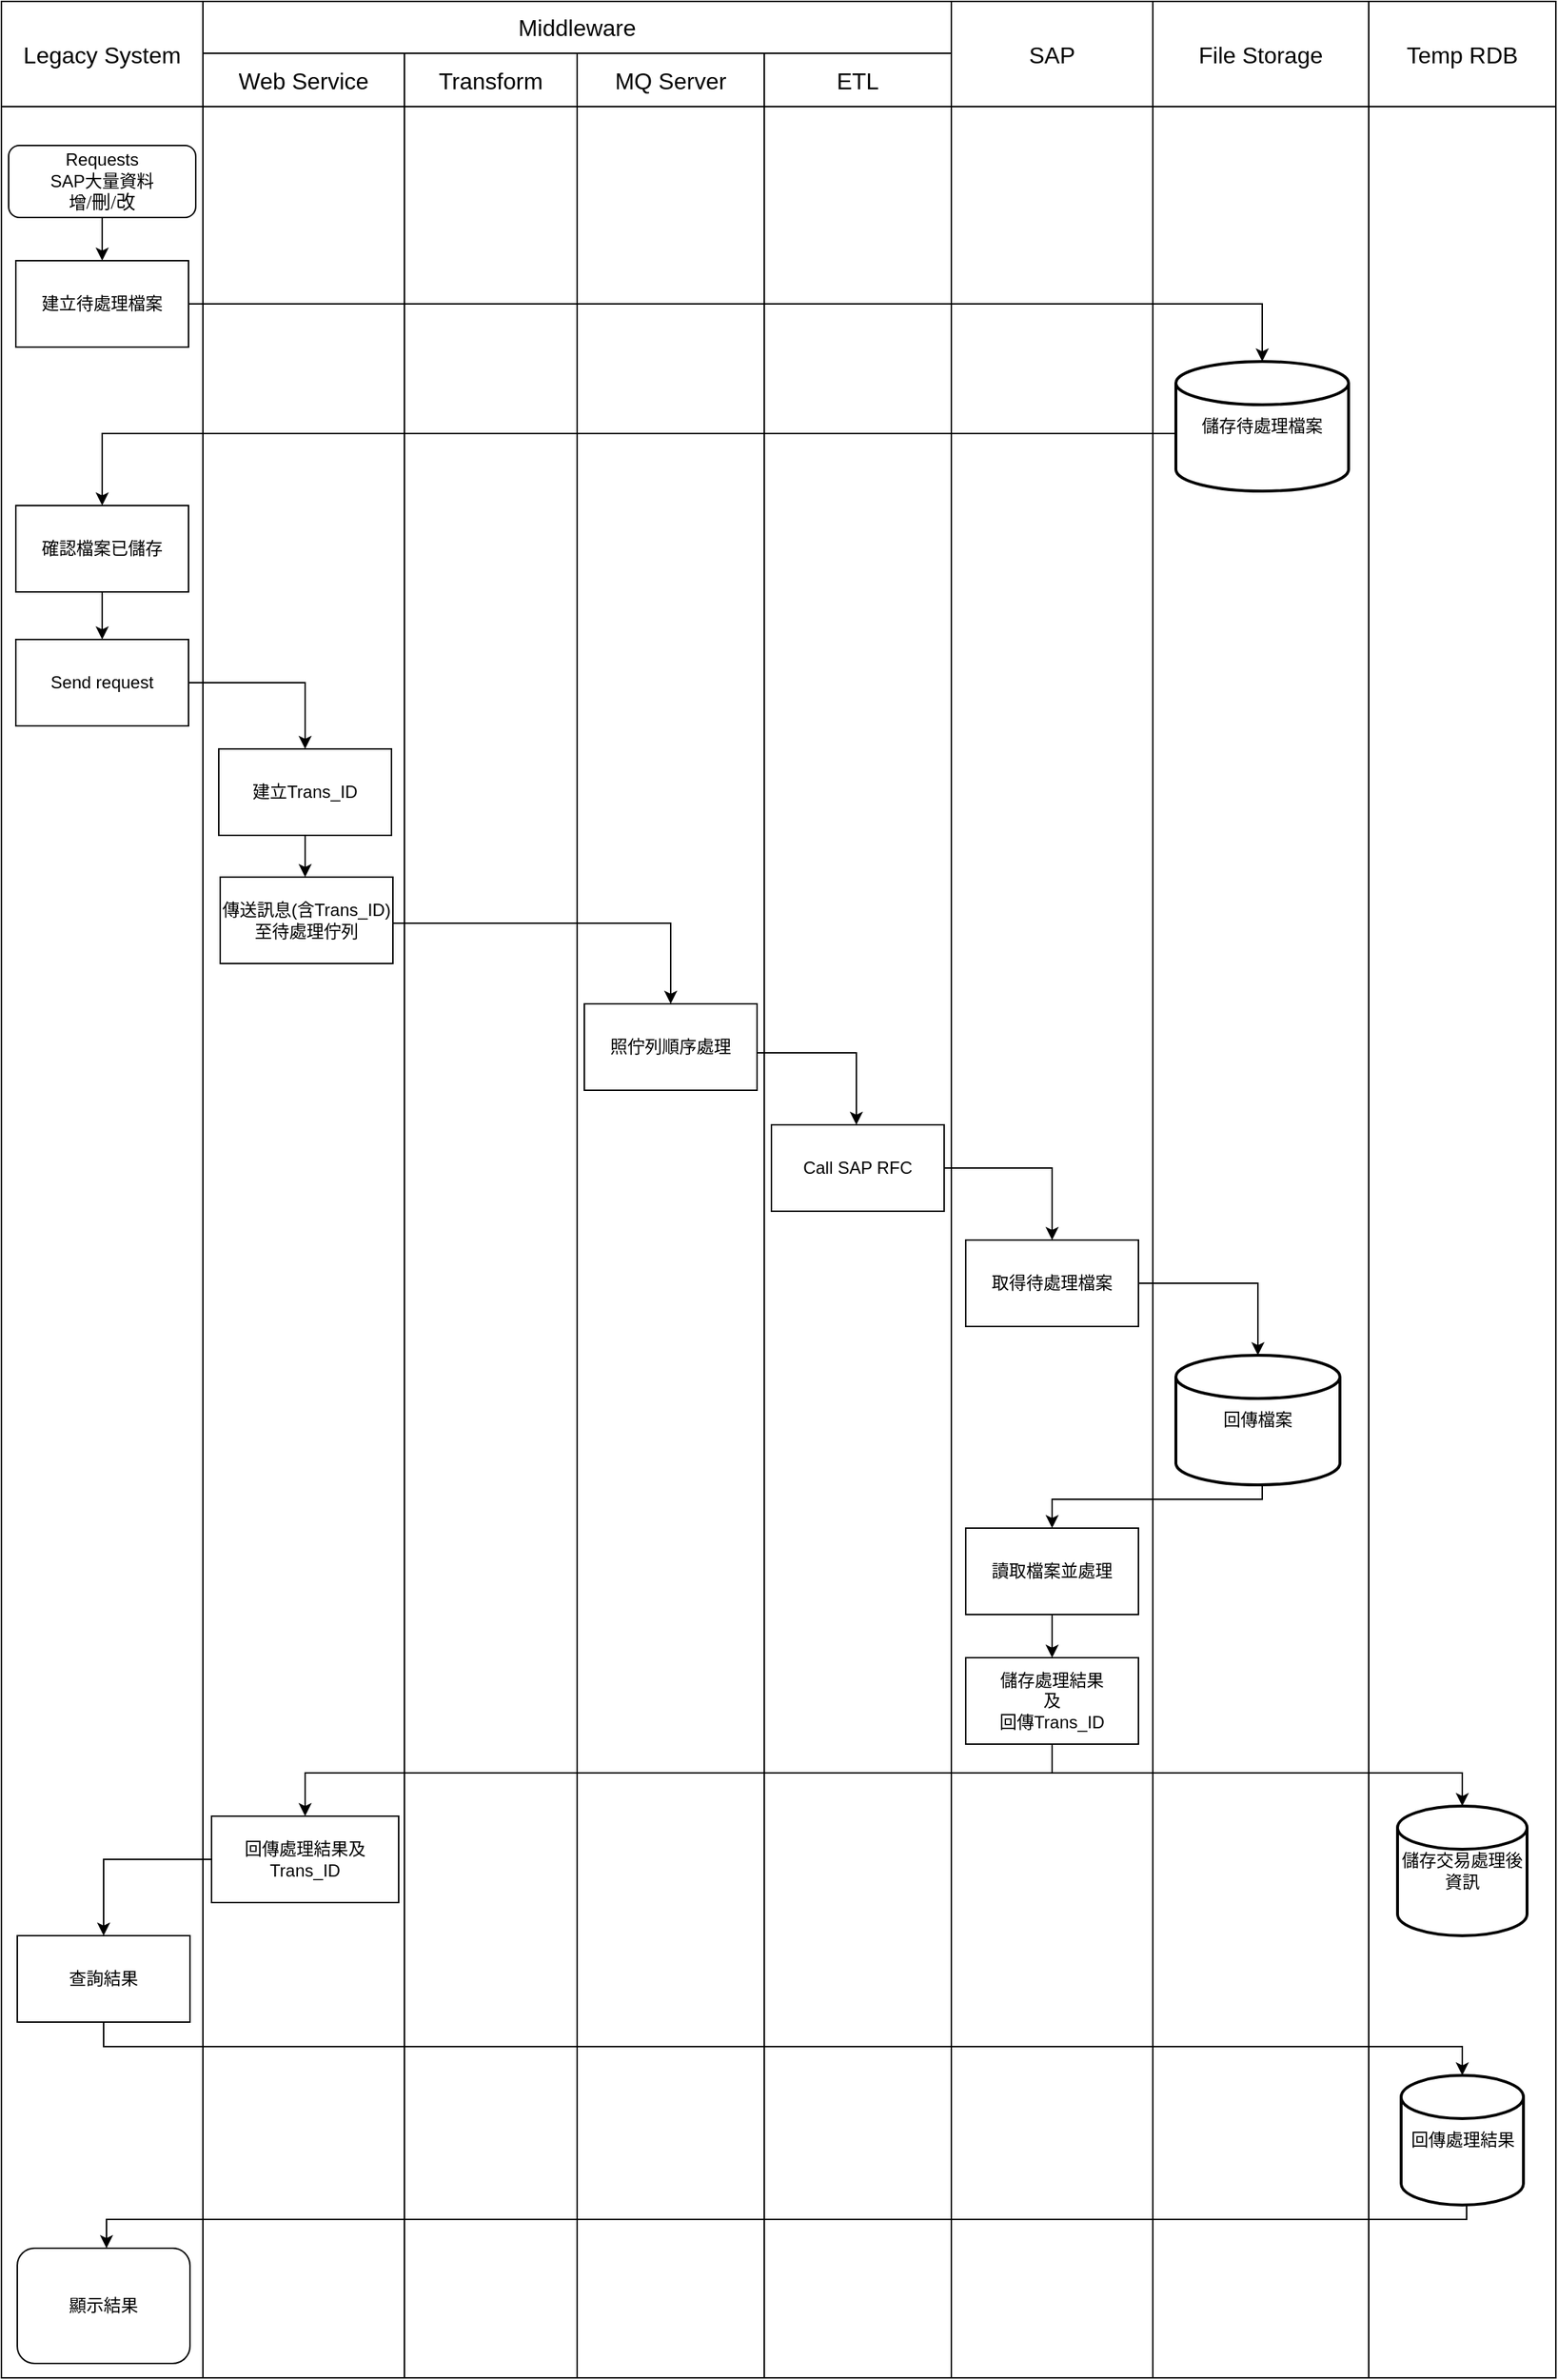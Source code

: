 <mxfile version="22.1.11" type="github">
  <diagram id="C5RBs43oDa-KdzZeNtuy" name="Page-1">
    <mxGraphModel dx="2120" dy="1839" grid="1" gridSize="10" guides="1" tooltips="1" connect="1" arrows="1" fold="1" page="1" pageScale="1" pageWidth="827" pageHeight="1169" math="0" shadow="0">
      <root>
        <mxCell id="WIyWlLk6GJQsqaUBKTNV-0" />
        <mxCell id="WIyWlLk6GJQsqaUBKTNV-1" parent="WIyWlLk6GJQsqaUBKTNV-0" />
        <mxCell id="abffdMrdUMkTcwWsMWbN-68" value="" style="shape=table;startSize=0;container=1;collapsible=0;childLayout=tableLayout;fontSize=16;movable=1;resizable=1;rotatable=1;deletable=1;editable=1;locked=0;connectable=1;" parent="WIyWlLk6GJQsqaUBKTNV-1" vertex="1">
          <mxGeometry x="-800" y="-1160" width="1080" height="1650" as="geometry" />
        </mxCell>
        <mxCell id="abffdMrdUMkTcwWsMWbN-69" value="" style="shape=tableRow;horizontal=0;startSize=0;swimlaneHead=0;swimlaneBody=0;strokeColor=inherit;top=0;left=0;bottom=0;right=0;collapsible=0;dropTarget=0;fillColor=none;points=[[0,0.5],[1,0.5]];portConstraint=eastwest;fontSize=16;" parent="abffdMrdUMkTcwWsMWbN-68" vertex="1">
          <mxGeometry width="1080" height="36" as="geometry" />
        </mxCell>
        <mxCell id="abffdMrdUMkTcwWsMWbN-70" value="Legacy System" style="shape=partialRectangle;html=1;whiteSpace=wrap;connectable=0;strokeColor=inherit;overflow=hidden;fillColor=none;top=0;left=0;bottom=0;right=0;pointerEvents=1;fontSize=16;rowspan=2;colspan=1;" parent="abffdMrdUMkTcwWsMWbN-69" vertex="1">
          <mxGeometry width="140" height="73" as="geometry">
            <mxRectangle width="140" height="36" as="alternateBounds" />
          </mxGeometry>
        </mxCell>
        <mxCell id="abffdMrdUMkTcwWsMWbN-71" value="Middleware" style="shape=partialRectangle;html=1;whiteSpace=wrap;connectable=0;strokeColor=inherit;overflow=hidden;fillColor=none;top=0;left=0;bottom=0;right=0;pointerEvents=1;fontSize=16;rowspan=1;colspan=4;" parent="abffdMrdUMkTcwWsMWbN-69" vertex="1">
          <mxGeometry x="140" width="520" height="36" as="geometry">
            <mxRectangle width="140" height="36" as="alternateBounds" />
          </mxGeometry>
        </mxCell>
        <mxCell id="abffdMrdUMkTcwWsMWbN-72" value="" style="shape=partialRectangle;html=1;whiteSpace=wrap;connectable=0;strokeColor=inherit;overflow=hidden;fillColor=none;top=0;left=0;bottom=0;right=0;pointerEvents=1;fontSize=16;" parent="abffdMrdUMkTcwWsMWbN-69" vertex="1" visible="0">
          <mxGeometry x="280" width="120" height="36" as="geometry">
            <mxRectangle width="120" height="36" as="alternateBounds" />
          </mxGeometry>
        </mxCell>
        <mxCell id="v7u4IJ1Ig2mSw9vjSMqS-14" style="shape=partialRectangle;html=1;whiteSpace=wrap;connectable=0;strokeColor=inherit;overflow=hidden;fillColor=none;top=0;left=0;bottom=0;right=0;pointerEvents=1;fontSize=16;" parent="abffdMrdUMkTcwWsMWbN-69" vertex="1" visible="0">
          <mxGeometry x="400" width="130" height="36" as="geometry">
            <mxRectangle width="130" height="36" as="alternateBounds" />
          </mxGeometry>
        </mxCell>
        <mxCell id="abffdMrdUMkTcwWsMWbN-82" value="" style="shape=partialRectangle;html=1;whiteSpace=wrap;connectable=0;strokeColor=inherit;overflow=hidden;fillColor=none;top=0;left=0;bottom=0;right=0;pointerEvents=1;fontSize=16;" parent="abffdMrdUMkTcwWsMWbN-69" vertex="1" visible="0">
          <mxGeometry x="530" width="130" height="36" as="geometry">
            <mxRectangle width="130" height="36" as="alternateBounds" />
          </mxGeometry>
        </mxCell>
        <mxCell id="abffdMrdUMkTcwWsMWbN-174" value="SAP" style="shape=partialRectangle;html=1;whiteSpace=wrap;connectable=0;strokeColor=inherit;overflow=hidden;fillColor=none;top=0;left=0;bottom=0;right=0;pointerEvents=1;fontSize=16;rowspan=2;colspan=1;" parent="abffdMrdUMkTcwWsMWbN-69" vertex="1">
          <mxGeometry x="660" width="140" height="73" as="geometry">
            <mxRectangle width="140" height="36" as="alternateBounds" />
          </mxGeometry>
        </mxCell>
        <mxCell id="abffdMrdUMkTcwWsMWbN-187" value="File Storage" style="shape=partialRectangle;html=1;whiteSpace=wrap;connectable=0;strokeColor=inherit;overflow=hidden;fillColor=none;top=0;left=0;bottom=0;right=0;pointerEvents=1;fontSize=16;rowspan=2;colspan=1;" parent="abffdMrdUMkTcwWsMWbN-69" vertex="1">
          <mxGeometry x="800" width="150" height="73" as="geometry">
            <mxRectangle width="150" height="36" as="alternateBounds" />
          </mxGeometry>
        </mxCell>
        <mxCell id="v7u4IJ1Ig2mSw9vjSMqS-2" value="Temp RDB" style="shape=partialRectangle;html=1;whiteSpace=wrap;connectable=0;strokeColor=inherit;overflow=hidden;fillColor=none;top=0;left=0;bottom=0;right=0;pointerEvents=1;fontSize=16;rowspan=2;colspan=1;" parent="abffdMrdUMkTcwWsMWbN-69" vertex="1">
          <mxGeometry x="950" width="130" height="73" as="geometry">
            <mxRectangle width="130" height="36" as="alternateBounds" />
          </mxGeometry>
        </mxCell>
        <mxCell id="abffdMrdUMkTcwWsMWbN-166" style="shape=tableRow;horizontal=0;startSize=0;swimlaneHead=0;swimlaneBody=0;strokeColor=inherit;top=0;left=0;bottom=0;right=0;collapsible=0;dropTarget=0;fillColor=none;points=[[0,0.5],[1,0.5]];portConstraint=eastwest;fontSize=16;" parent="abffdMrdUMkTcwWsMWbN-68" vertex="1">
          <mxGeometry y="36" width="1080" height="37" as="geometry" />
        </mxCell>
        <mxCell id="abffdMrdUMkTcwWsMWbN-167" style="shape=partialRectangle;html=1;whiteSpace=wrap;connectable=0;strokeColor=inherit;overflow=hidden;fillColor=none;top=0;left=0;bottom=0;right=0;pointerEvents=1;fontSize=16;" parent="abffdMrdUMkTcwWsMWbN-166" vertex="1" visible="0">
          <mxGeometry width="140" height="37" as="geometry">
            <mxRectangle width="140" height="37" as="alternateBounds" />
          </mxGeometry>
        </mxCell>
        <mxCell id="abffdMrdUMkTcwWsMWbN-168" value="Web Service" style="shape=partialRectangle;html=1;whiteSpace=wrap;connectable=0;strokeColor=inherit;overflow=hidden;fillColor=none;top=0;left=0;bottom=0;right=0;pointerEvents=1;fontSize=16;" parent="abffdMrdUMkTcwWsMWbN-166" vertex="1">
          <mxGeometry x="140" width="140" height="37" as="geometry">
            <mxRectangle width="140" height="37" as="alternateBounds" />
          </mxGeometry>
        </mxCell>
        <mxCell id="abffdMrdUMkTcwWsMWbN-169" value="Transform" style="shape=partialRectangle;html=1;whiteSpace=wrap;connectable=0;strokeColor=inherit;overflow=hidden;fillColor=none;top=0;left=0;bottom=0;right=0;pointerEvents=1;fontSize=16;" parent="abffdMrdUMkTcwWsMWbN-166" vertex="1">
          <mxGeometry x="280" width="120" height="37" as="geometry">
            <mxRectangle width="120" height="37" as="alternateBounds" />
          </mxGeometry>
        </mxCell>
        <mxCell id="v7u4IJ1Ig2mSw9vjSMqS-15" value="MQ Server" style="shape=partialRectangle;html=1;whiteSpace=wrap;connectable=0;strokeColor=inherit;overflow=hidden;fillColor=none;top=0;left=0;bottom=0;right=0;pointerEvents=1;fontSize=16;" parent="abffdMrdUMkTcwWsMWbN-166" vertex="1">
          <mxGeometry x="400" width="130" height="37" as="geometry">
            <mxRectangle width="130" height="37" as="alternateBounds" />
          </mxGeometry>
        </mxCell>
        <mxCell id="abffdMrdUMkTcwWsMWbN-170" value="ETL" style="shape=partialRectangle;html=1;whiteSpace=wrap;connectable=0;strokeColor=inherit;overflow=hidden;fillColor=none;top=0;left=0;bottom=0;right=0;pointerEvents=1;fontSize=16;" parent="abffdMrdUMkTcwWsMWbN-166" vertex="1">
          <mxGeometry x="530" width="130" height="37" as="geometry">
            <mxRectangle width="130" height="37" as="alternateBounds" />
          </mxGeometry>
        </mxCell>
        <mxCell id="abffdMrdUMkTcwWsMWbN-175" style="shape=partialRectangle;html=1;whiteSpace=wrap;connectable=0;strokeColor=inherit;overflow=hidden;fillColor=none;top=0;left=0;bottom=0;right=0;pointerEvents=1;fontSize=16;" parent="abffdMrdUMkTcwWsMWbN-166" vertex="1" visible="0">
          <mxGeometry x="660" width="140" height="37" as="geometry">
            <mxRectangle width="140" height="37" as="alternateBounds" />
          </mxGeometry>
        </mxCell>
        <mxCell id="abffdMrdUMkTcwWsMWbN-188" style="shape=partialRectangle;html=1;whiteSpace=wrap;connectable=0;strokeColor=inherit;overflow=hidden;fillColor=none;top=0;left=0;bottom=0;right=0;pointerEvents=1;fontSize=16;" parent="abffdMrdUMkTcwWsMWbN-166" vertex="1" visible="0">
          <mxGeometry x="800" width="150" height="37" as="geometry">
            <mxRectangle width="150" height="37" as="alternateBounds" />
          </mxGeometry>
        </mxCell>
        <mxCell id="v7u4IJ1Ig2mSw9vjSMqS-3" style="shape=partialRectangle;html=1;whiteSpace=wrap;connectable=0;strokeColor=inherit;overflow=hidden;fillColor=none;top=0;left=0;bottom=0;right=0;pointerEvents=1;fontSize=16;" parent="abffdMrdUMkTcwWsMWbN-166" vertex="1" visible="0">
          <mxGeometry x="950" width="130" height="37" as="geometry">
            <mxRectangle width="130" height="37" as="alternateBounds" />
          </mxGeometry>
        </mxCell>
        <mxCell id="abffdMrdUMkTcwWsMWbN-73" value="" style="shape=tableRow;horizontal=0;startSize=0;swimlaneHead=0;swimlaneBody=0;strokeColor=inherit;top=0;left=0;bottom=0;right=0;collapsible=0;dropTarget=0;fillColor=none;points=[[0,0.5],[1,0.5]];portConstraint=eastwest;fontSize=16;" parent="abffdMrdUMkTcwWsMWbN-68" vertex="1">
          <mxGeometry y="73" width="1080" height="1577" as="geometry" />
        </mxCell>
        <mxCell id="abffdMrdUMkTcwWsMWbN-74" value="" style="shape=partialRectangle;html=1;whiteSpace=wrap;connectable=0;strokeColor=inherit;overflow=hidden;fillColor=none;top=0;left=0;bottom=0;right=0;pointerEvents=1;fontSize=16;" parent="abffdMrdUMkTcwWsMWbN-73" vertex="1">
          <mxGeometry width="140" height="1577" as="geometry">
            <mxRectangle width="140" height="1577" as="alternateBounds" />
          </mxGeometry>
        </mxCell>
        <mxCell id="abffdMrdUMkTcwWsMWbN-76" value="" style="shape=partialRectangle;html=1;whiteSpace=wrap;connectable=0;strokeColor=inherit;overflow=hidden;fillColor=none;top=0;left=0;bottom=0;right=0;pointerEvents=1;fontSize=16;" parent="abffdMrdUMkTcwWsMWbN-73" vertex="1">
          <mxGeometry x="140" width="140" height="1577" as="geometry">
            <mxRectangle width="140" height="1577" as="alternateBounds" />
          </mxGeometry>
        </mxCell>
        <mxCell id="abffdMrdUMkTcwWsMWbN-83" style="shape=partialRectangle;html=1;whiteSpace=wrap;connectable=0;strokeColor=inherit;overflow=hidden;fillColor=none;top=0;left=0;bottom=0;right=0;pointerEvents=1;fontSize=16;" parent="abffdMrdUMkTcwWsMWbN-73" vertex="1">
          <mxGeometry x="280" width="120" height="1577" as="geometry">
            <mxRectangle width="120" height="1577" as="alternateBounds" />
          </mxGeometry>
        </mxCell>
        <mxCell id="v7u4IJ1Ig2mSw9vjSMqS-16" style="shape=partialRectangle;html=1;whiteSpace=wrap;connectable=0;strokeColor=inherit;overflow=hidden;fillColor=none;top=0;left=0;bottom=0;right=0;pointerEvents=1;fontSize=16;" parent="abffdMrdUMkTcwWsMWbN-73" vertex="1">
          <mxGeometry x="400" width="130" height="1577" as="geometry">
            <mxRectangle width="130" height="1577" as="alternateBounds" />
          </mxGeometry>
        </mxCell>
        <mxCell id="abffdMrdUMkTcwWsMWbN-134" value="" style="whiteSpace=wrap;html=1;rounded=0;glass=0;strokeWidth=1;shadow=0;" parent="abffdMrdUMkTcwWsMWbN-73" vertex="1">
          <mxGeometry x="530" width="130" height="1577" as="geometry">
            <mxRectangle width="130" height="1577" as="alternateBounds" />
          </mxGeometry>
        </mxCell>
        <mxCell id="abffdMrdUMkTcwWsMWbN-176" style="whiteSpace=wrap;html=1;rounded=0;glass=0;strokeWidth=1;shadow=0;" parent="abffdMrdUMkTcwWsMWbN-73" vertex="1">
          <mxGeometry x="660" width="140" height="1577" as="geometry">
            <mxRectangle width="140" height="1577" as="alternateBounds" />
          </mxGeometry>
        </mxCell>
        <mxCell id="abffdMrdUMkTcwWsMWbN-189" style="whiteSpace=wrap;html=1;rounded=0;glass=0;strokeWidth=1;shadow=0;" parent="abffdMrdUMkTcwWsMWbN-73" vertex="1">
          <mxGeometry x="800" width="150" height="1577" as="geometry">
            <mxRectangle width="150" height="1577" as="alternateBounds" />
          </mxGeometry>
        </mxCell>
        <mxCell id="v7u4IJ1Ig2mSw9vjSMqS-4" style="whiteSpace=wrap;html=1;rounded=0;glass=0;strokeWidth=1;shadow=0;" parent="abffdMrdUMkTcwWsMWbN-73" vertex="1">
          <mxGeometry x="950" width="130" height="1577" as="geometry">
            <mxRectangle width="130" height="1577" as="alternateBounds" />
          </mxGeometry>
        </mxCell>
        <mxCell id="abffdMrdUMkTcwWsMWbN-136" value="" style="whiteSpace=wrap;html=1;rounded=0;glass=0;strokeWidth=1;shadow=0;" parent="abffdMrdUMkTcwWsMWbN-73" vertex="1">
          <mxGeometry x="1080" width="NaN" height="1577" as="geometry">
            <mxRectangle width="NaN" height="1577" as="alternateBounds" />
          </mxGeometry>
        </mxCell>
        <mxCell id="abffdMrdUMkTcwWsMWbN-75" value="" style="shape=partialRectangle;html=1;whiteSpace=wrap;connectable=0;strokeColor=inherit;overflow=hidden;fillColor=none;top=0;left=0;bottom=0;right=0;pointerEvents=1;fontSize=16;" parent="abffdMrdUMkTcwWsMWbN-73" vertex="1">
          <mxGeometry width="NaN" height="1577" as="geometry">
            <mxRectangle width="NaN" height="1577" as="alternateBounds" />
          </mxGeometry>
        </mxCell>
        <mxCell id="pjmQhd94HkWBZCsHaTaf-5" style="edgeStyle=orthogonalEdgeStyle;rounded=0;orthogonalLoop=1;jettySize=auto;html=1;" parent="WIyWlLk6GJQsqaUBKTNV-1" source="abffdMrdUMkTcwWsMWbN-85" target="pjmQhd94HkWBZCsHaTaf-4" edge="1">
          <mxGeometry relative="1" as="geometry" />
        </mxCell>
        <mxCell id="abffdMrdUMkTcwWsMWbN-85" value="Requests&lt;br&gt;SAP大量資料&lt;br&gt;增&lt;span style=&quot;font-size:10.0pt;mso-bidi-font-size:11.0pt;font-family:SimSun;&lt;br/&gt;mso-fareast-font-family:新細明體;mso-fareast-theme-font:minor-fareast;mso-bidi-font-family:&lt;br/&gt;SimSun;mso-ansi-language:EN-US;mso-fareast-language:ZH-TW;mso-bidi-language:&lt;br/&gt;AR-SA&quot; lang=&quot;EN-US&quot;&gt;/&lt;/span&gt;&lt;span style=&quot;font-size:10.0pt;mso-bidi-font-size:11.0pt;&lt;br/&gt;font-family:&amp;quot;新細明體&amp;quot;,serif;mso-ascii-font-family:SimSun;mso-fareast-theme-font:&lt;br/&gt;minor-fareast;mso-hansi-font-family:SimSun;mso-bidi-font-family:SimSun;&lt;br/&gt;mso-ansi-language:EN-US;mso-fareast-language:ZH-TW;mso-bidi-language:AR-SA&quot;&gt;刪&lt;/span&gt;&lt;span style=&quot;font-size:10.0pt;mso-bidi-font-size:11.0pt;font-family:SimSun;&lt;br/&gt;mso-fareast-font-family:新細明體;mso-fareast-theme-font:minor-fareast;mso-bidi-font-family:&lt;br/&gt;SimSun;mso-ansi-language:EN-US;mso-fareast-language:ZH-TW;mso-bidi-language:&lt;br/&gt;AR-SA&quot; lang=&quot;EN-US&quot;&gt;/&lt;/span&gt;&lt;span style=&quot;font-size:10.0pt;mso-bidi-font-size:11.0pt;&lt;br/&gt;font-family:&amp;quot;新細明體&amp;quot;,serif;mso-ascii-font-family:SimSun;mso-fareast-theme-font:&lt;br/&gt;minor-fareast;mso-hansi-font-family:SimSun;mso-bidi-font-family:SimSun;&lt;br/&gt;mso-ansi-language:EN-US;mso-fareast-language:ZH-TW;mso-bidi-language:AR-SA&quot;&gt;改&lt;/span&gt;" style="rounded=1;whiteSpace=wrap;html=1;fontSize=12;glass=0;strokeWidth=1;shadow=0;" parent="WIyWlLk6GJQsqaUBKTNV-1" vertex="1">
          <mxGeometry x="-795" y="-1060" width="130" height="50" as="geometry" />
        </mxCell>
        <mxCell id="pjmQhd94HkWBZCsHaTaf-22" style="edgeStyle=orthogonalEdgeStyle;rounded=0;orthogonalLoop=1;jettySize=auto;html=1;" parent="WIyWlLk6GJQsqaUBKTNV-1" source="abffdMrdUMkTcwWsMWbN-144" target="abffdMrdUMkTcwWsMWbN-192" edge="1">
          <mxGeometry relative="1" as="geometry">
            <Array as="points">
              <mxPoint x="-70" y="-350" />
            </Array>
          </mxGeometry>
        </mxCell>
        <mxCell id="abffdMrdUMkTcwWsMWbN-144" value="Call SAP RFC" style="rounded=0;whiteSpace=wrap;html=1;" parent="WIyWlLk6GJQsqaUBKTNV-1" vertex="1">
          <mxGeometry x="-265" y="-380" width="120" height="60" as="geometry" />
        </mxCell>
        <mxCell id="pjmQhd94HkWBZCsHaTaf-36" style="edgeStyle=orthogonalEdgeStyle;rounded=0;orthogonalLoop=1;jettySize=auto;html=1;" parent="WIyWlLk6GJQsqaUBKTNV-1" source="abffdMrdUMkTcwWsMWbN-149" target="abffdMrdUMkTcwWsMWbN-151" edge="1">
          <mxGeometry relative="1" as="geometry">
            <Array as="points">
              <mxPoint x="-729" y="130" />
            </Array>
          </mxGeometry>
        </mxCell>
        <mxCell id="abffdMrdUMkTcwWsMWbN-149" value="回傳處理結果及Trans_ID" style="rounded=0;whiteSpace=wrap;html=1;" parent="WIyWlLk6GJQsqaUBKTNV-1" vertex="1">
          <mxGeometry x="-654" y="100" width="130" height="60" as="geometry" />
        </mxCell>
        <mxCell id="pjmQhd94HkWBZCsHaTaf-40" style="edgeStyle=orthogonalEdgeStyle;rounded=0;orthogonalLoop=1;jettySize=auto;html=1;" parent="WIyWlLk6GJQsqaUBKTNV-1" source="abffdMrdUMkTcwWsMWbN-151" target="v7u4IJ1Ig2mSw9vjSMqS-8" edge="1">
          <mxGeometry relative="1" as="geometry">
            <Array as="points">
              <mxPoint x="-729" y="260" />
              <mxPoint x="215" y="260" />
            </Array>
          </mxGeometry>
        </mxCell>
        <mxCell id="abffdMrdUMkTcwWsMWbN-151" value="查詢結果" style="rounded=0;whiteSpace=wrap;html=1;" parent="WIyWlLk6GJQsqaUBKTNV-1" vertex="1">
          <mxGeometry x="-789" y="183" width="120" height="60" as="geometry" />
        </mxCell>
        <mxCell id="Sa_VF643-P7fD1ZZvK3p-1" style="edgeStyle=orthogonalEdgeStyle;rounded=0;orthogonalLoop=1;jettySize=auto;html=1;" edge="1" parent="WIyWlLk6GJQsqaUBKTNV-1" source="abffdMrdUMkTcwWsMWbN-182" target="abffdMrdUMkTcwWsMWbN-144">
          <mxGeometry relative="1" as="geometry">
            <Array as="points">
              <mxPoint x="-206" y="-430" />
            </Array>
          </mxGeometry>
        </mxCell>
        <mxCell id="abffdMrdUMkTcwWsMWbN-182" value="照佇列順序處理" style="rounded=0;whiteSpace=wrap;html=1;" parent="WIyWlLk6GJQsqaUBKTNV-1" vertex="1">
          <mxGeometry x="-395" y="-464" width="120" height="60" as="geometry" />
        </mxCell>
        <mxCell id="pjmQhd94HkWBZCsHaTaf-26" style="edgeStyle=orthogonalEdgeStyle;rounded=0;orthogonalLoop=1;jettySize=auto;html=1;" parent="WIyWlLk6GJQsqaUBKTNV-1" source="abffdMrdUMkTcwWsMWbN-192" target="pjmQhd94HkWBZCsHaTaf-23" edge="1">
          <mxGeometry relative="1" as="geometry">
            <Array as="points">
              <mxPoint x="73" y="-270" />
            </Array>
          </mxGeometry>
        </mxCell>
        <mxCell id="abffdMrdUMkTcwWsMWbN-192" value="取得待處理檔案" style="rounded=0;whiteSpace=wrap;html=1;" parent="WIyWlLk6GJQsqaUBKTNV-1" vertex="1">
          <mxGeometry x="-130" y="-300" width="120" height="60" as="geometry" />
        </mxCell>
        <mxCell id="pjmQhd94HkWBZCsHaTaf-30" style="edgeStyle=orthogonalEdgeStyle;rounded=0;orthogonalLoop=1;jettySize=auto;html=1;" parent="WIyWlLk6GJQsqaUBKTNV-1" source="abffdMrdUMkTcwWsMWbN-196" target="pjmQhd94HkWBZCsHaTaf-29" edge="1">
          <mxGeometry relative="1" as="geometry" />
        </mxCell>
        <mxCell id="abffdMrdUMkTcwWsMWbN-196" value="讀取檔案並處理" style="rounded=0;whiteSpace=wrap;html=1;" parent="WIyWlLk6GJQsqaUBKTNV-1" vertex="1">
          <mxGeometry x="-130" y="-100" width="120" height="60" as="geometry" />
        </mxCell>
        <mxCell id="v7u4IJ1Ig2mSw9vjSMqS-5" value="儲存交易處理後資訊" style="strokeWidth=2;html=1;shape=mxgraph.flowchart.database;whiteSpace=wrap;" parent="WIyWlLk6GJQsqaUBKTNV-1" vertex="1">
          <mxGeometry x="170" y="93" width="90" height="90" as="geometry" />
        </mxCell>
        <mxCell id="pjmQhd94HkWBZCsHaTaf-41" style="edgeStyle=orthogonalEdgeStyle;rounded=0;orthogonalLoop=1;jettySize=auto;html=1;" parent="WIyWlLk6GJQsqaUBKTNV-1" source="v7u4IJ1Ig2mSw9vjSMqS-8" target="v7u4IJ1Ig2mSw9vjSMqS-11" edge="1">
          <mxGeometry relative="1" as="geometry">
            <Array as="points">
              <mxPoint x="218" y="380" />
              <mxPoint x="-727" y="380" />
            </Array>
            <mxPoint x="-727" y="416" as="targetPoint" />
          </mxGeometry>
        </mxCell>
        <mxCell id="v7u4IJ1Ig2mSw9vjSMqS-8" value="回傳處理結果" style="strokeWidth=2;html=1;shape=mxgraph.flowchart.database;whiteSpace=wrap;" parent="WIyWlLk6GJQsqaUBKTNV-1" vertex="1">
          <mxGeometry x="172.5" y="280" width="85" height="90" as="geometry" />
        </mxCell>
        <mxCell id="v7u4IJ1Ig2mSw9vjSMqS-11" value="顯示結果" style="rounded=1;whiteSpace=wrap;html=1;" parent="WIyWlLk6GJQsqaUBKTNV-1" vertex="1">
          <mxGeometry x="-789" y="400" width="120" height="80" as="geometry" />
        </mxCell>
        <mxCell id="Sa_VF643-P7fD1ZZvK3p-5" style="edgeStyle=orthogonalEdgeStyle;rounded=0;orthogonalLoop=1;jettySize=auto;html=1;" edge="1" parent="WIyWlLk6GJQsqaUBKTNV-1" source="pjmQhd94HkWBZCsHaTaf-1" target="pjmQhd94HkWBZCsHaTaf-14">
          <mxGeometry relative="1" as="geometry" />
        </mxCell>
        <mxCell id="pjmQhd94HkWBZCsHaTaf-1" value="確認檔案已儲存" style="rounded=0;whiteSpace=wrap;html=1;" parent="WIyWlLk6GJQsqaUBKTNV-1" vertex="1">
          <mxGeometry x="-790" y="-810" width="120" height="60" as="geometry" />
        </mxCell>
        <mxCell id="Sa_VF643-P7fD1ZZvK3p-7" style="edgeStyle=orthogonalEdgeStyle;rounded=0;orthogonalLoop=1;jettySize=auto;html=1;" edge="1" parent="WIyWlLk6GJQsqaUBKTNV-1" source="pjmQhd94HkWBZCsHaTaf-4" target="pjmQhd94HkWBZCsHaTaf-46">
          <mxGeometry relative="1" as="geometry" />
        </mxCell>
        <mxCell id="pjmQhd94HkWBZCsHaTaf-4" value="建立待處理檔案" style="rounded=0;whiteSpace=wrap;html=1;" parent="WIyWlLk6GJQsqaUBKTNV-1" vertex="1">
          <mxGeometry x="-790" y="-980" width="120" height="60" as="geometry" />
        </mxCell>
        <mxCell id="pjmQhd94HkWBZCsHaTaf-16" style="edgeStyle=orthogonalEdgeStyle;rounded=0;orthogonalLoop=1;jettySize=auto;html=1;" parent="WIyWlLk6GJQsqaUBKTNV-1" source="pjmQhd94HkWBZCsHaTaf-14" edge="1" target="pjmQhd94HkWBZCsHaTaf-17">
          <mxGeometry relative="1" as="geometry">
            <mxPoint x="-580" y="-630" as="targetPoint" />
            <Array as="points">
              <mxPoint x="-589" y="-687" />
            </Array>
          </mxGeometry>
        </mxCell>
        <mxCell id="pjmQhd94HkWBZCsHaTaf-14" value="Send request" style="rounded=0;whiteSpace=wrap;html=1;" parent="WIyWlLk6GJQsqaUBKTNV-1" vertex="1">
          <mxGeometry x="-790" y="-717" width="120" height="60" as="geometry" />
        </mxCell>
        <mxCell id="pjmQhd94HkWBZCsHaTaf-43" style="edgeStyle=orthogonalEdgeStyle;rounded=0;orthogonalLoop=1;jettySize=auto;html=1;" parent="WIyWlLk6GJQsqaUBKTNV-1" source="pjmQhd94HkWBZCsHaTaf-17" target="pjmQhd94HkWBZCsHaTaf-42" edge="1">
          <mxGeometry relative="1" as="geometry">
            <Array as="points">
              <mxPoint x="-580" y="-520" />
              <mxPoint x="-580" y="-520" />
            </Array>
          </mxGeometry>
        </mxCell>
        <mxCell id="pjmQhd94HkWBZCsHaTaf-17" value="建立Trans_ID&lt;br&gt;" style="rounded=0;whiteSpace=wrap;html=1;" parent="WIyWlLk6GJQsqaUBKTNV-1" vertex="1">
          <mxGeometry x="-649" y="-641" width="120" height="60" as="geometry" />
        </mxCell>
        <mxCell id="Sa_VF643-P7fD1ZZvK3p-2" style="edgeStyle=orthogonalEdgeStyle;rounded=0;orthogonalLoop=1;jettySize=auto;html=1;" edge="1" parent="WIyWlLk6GJQsqaUBKTNV-1" source="pjmQhd94HkWBZCsHaTaf-23" target="abffdMrdUMkTcwWsMWbN-196">
          <mxGeometry relative="1" as="geometry">
            <Array as="points">
              <mxPoint x="76" y="-120" />
              <mxPoint x="-70" y="-120" />
            </Array>
          </mxGeometry>
        </mxCell>
        <mxCell id="pjmQhd94HkWBZCsHaTaf-23" value="回傳檔案" style="strokeWidth=2;html=1;shape=mxgraph.flowchart.database;whiteSpace=wrap;" parent="WIyWlLk6GJQsqaUBKTNV-1" vertex="1">
          <mxGeometry x="16" y="-220" width="114" height="90" as="geometry" />
        </mxCell>
        <mxCell id="Sa_VF643-P7fD1ZZvK3p-3" style="edgeStyle=orthogonalEdgeStyle;rounded=0;orthogonalLoop=1;jettySize=auto;html=1;" edge="1" parent="WIyWlLk6GJQsqaUBKTNV-1" source="pjmQhd94HkWBZCsHaTaf-29" target="abffdMrdUMkTcwWsMWbN-149">
          <mxGeometry relative="1" as="geometry">
            <Array as="points">
              <mxPoint x="-70" y="70" />
              <mxPoint x="-589" y="70" />
            </Array>
          </mxGeometry>
        </mxCell>
        <mxCell id="pjmQhd94HkWBZCsHaTaf-29" value="儲存處理結果&lt;br&gt;及&lt;br&gt;回傳Trans_ID" style="rounded=0;whiteSpace=wrap;html=1;" parent="WIyWlLk6GJQsqaUBKTNV-1" vertex="1">
          <mxGeometry x="-130" y="-10" width="120" height="60" as="geometry" />
        </mxCell>
        <mxCell id="pjmQhd94HkWBZCsHaTaf-44" style="edgeStyle=orthogonalEdgeStyle;rounded=0;orthogonalLoop=1;jettySize=auto;html=1;" parent="WIyWlLk6GJQsqaUBKTNV-1" source="pjmQhd94HkWBZCsHaTaf-42" target="abffdMrdUMkTcwWsMWbN-182" edge="1">
          <mxGeometry relative="1" as="geometry">
            <Array as="points">
              <mxPoint x="-335" y="-520" />
            </Array>
          </mxGeometry>
        </mxCell>
        <mxCell id="pjmQhd94HkWBZCsHaTaf-42" value="傳送訊息(含Trans_ID)至待處理佇列" style="rounded=0;whiteSpace=wrap;html=1;align=center;" parent="WIyWlLk6GJQsqaUBKTNV-1" vertex="1">
          <mxGeometry x="-648" y="-552" width="120" height="60" as="geometry" />
        </mxCell>
        <mxCell id="Sa_VF643-P7fD1ZZvK3p-6" style="edgeStyle=orthogonalEdgeStyle;rounded=0;orthogonalLoop=1;jettySize=auto;html=1;" edge="1" parent="WIyWlLk6GJQsqaUBKTNV-1" source="pjmQhd94HkWBZCsHaTaf-46" target="pjmQhd94HkWBZCsHaTaf-1">
          <mxGeometry relative="1" as="geometry">
            <Array as="points">
              <mxPoint x="-730" y="-860" />
            </Array>
          </mxGeometry>
        </mxCell>
        <mxCell id="pjmQhd94HkWBZCsHaTaf-46" value="儲存待處理檔案" style="strokeWidth=2;html=1;shape=mxgraph.flowchart.database;whiteSpace=wrap;" parent="WIyWlLk6GJQsqaUBKTNV-1" vertex="1">
          <mxGeometry x="16" y="-910" width="120" height="90" as="geometry" />
        </mxCell>
        <mxCell id="Sa_VF643-P7fD1ZZvK3p-4" style="edgeStyle=orthogonalEdgeStyle;rounded=0;orthogonalLoop=1;jettySize=auto;html=1;" edge="1" parent="WIyWlLk6GJQsqaUBKTNV-1" source="pjmQhd94HkWBZCsHaTaf-29" target="v7u4IJ1Ig2mSw9vjSMqS-5">
          <mxGeometry relative="1" as="geometry">
            <Array as="points">
              <mxPoint x="-70" y="70" />
              <mxPoint x="215" y="70" />
            </Array>
          </mxGeometry>
        </mxCell>
      </root>
    </mxGraphModel>
  </diagram>
</mxfile>
